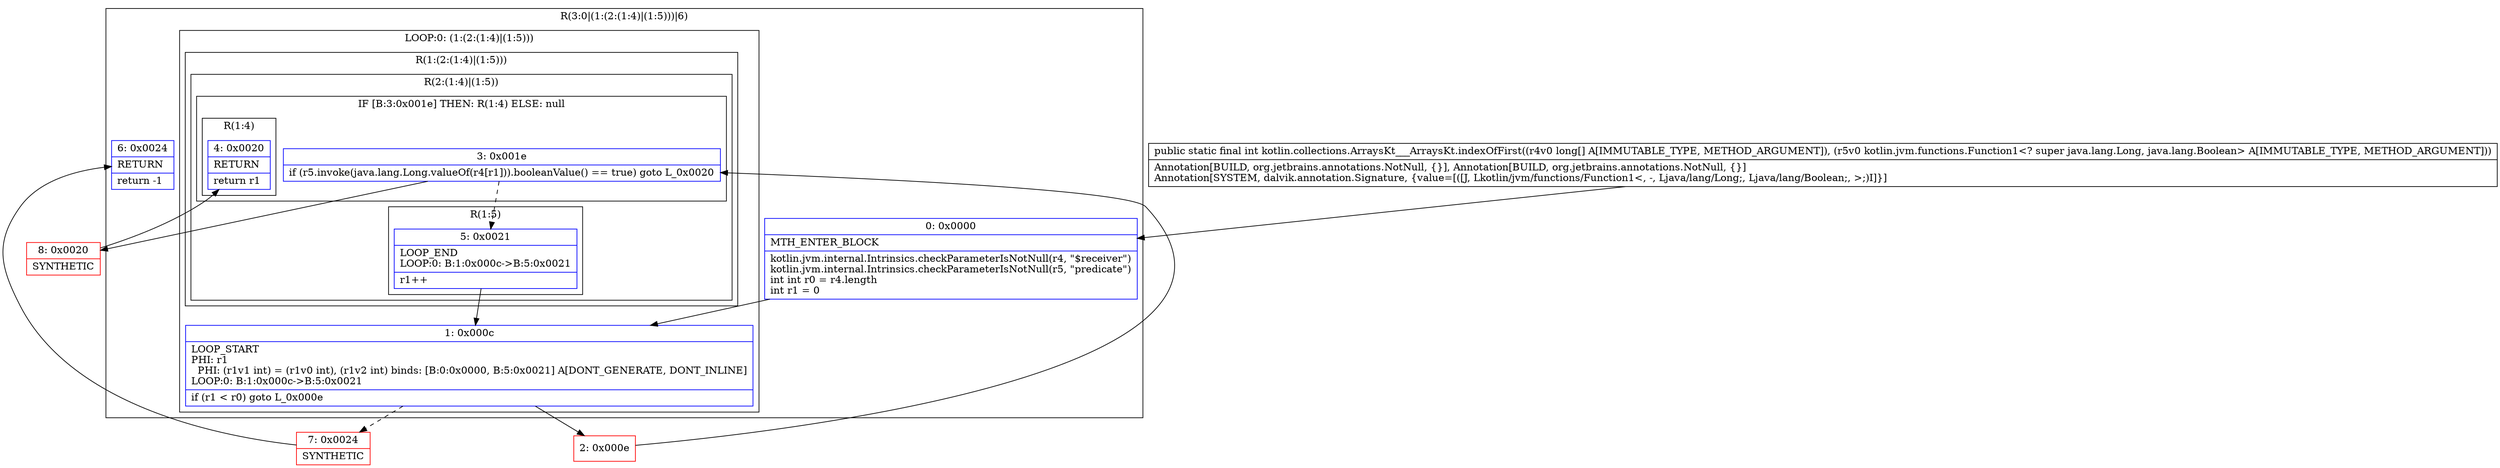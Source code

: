 digraph "CFG forkotlin.collections.ArraysKt___ArraysKt.indexOfFirst([JLkotlin\/jvm\/functions\/Function1;)I" {
subgraph cluster_Region_1001566415 {
label = "R(3:0|(1:(2:(1:4)|(1:5)))|6)";
node [shape=record,color=blue];
Node_0 [shape=record,label="{0\:\ 0x0000|MTH_ENTER_BLOCK\l|kotlin.jvm.internal.Intrinsics.checkParameterIsNotNull(r4, \"$receiver\")\lkotlin.jvm.internal.Intrinsics.checkParameterIsNotNull(r5, \"predicate\")\lint int r0 = r4.length\lint r1 = 0\l}"];
subgraph cluster_LoopRegion_1334572601 {
label = "LOOP:0: (1:(2:(1:4)|(1:5)))";
node [shape=record,color=blue];
Node_1 [shape=record,label="{1\:\ 0x000c|LOOP_START\lPHI: r1 \l  PHI: (r1v1 int) = (r1v0 int), (r1v2 int) binds: [B:0:0x0000, B:5:0x0021] A[DONT_GENERATE, DONT_INLINE]\lLOOP:0: B:1:0x000c\-\>B:5:0x0021\l|if (r1 \< r0) goto L_0x000e\l}"];
subgraph cluster_Region_1922517702 {
label = "R(1:(2:(1:4)|(1:5)))";
node [shape=record,color=blue];
subgraph cluster_Region_1200935100 {
label = "R(2:(1:4)|(1:5))";
node [shape=record,color=blue];
subgraph cluster_IfRegion_1041890250 {
label = "IF [B:3:0x001e] THEN: R(1:4) ELSE: null";
node [shape=record,color=blue];
Node_3 [shape=record,label="{3\:\ 0x001e|if (r5.invoke(java.lang.Long.valueOf(r4[r1])).booleanValue() == true) goto L_0x0020\l}"];
subgraph cluster_Region_268632078 {
label = "R(1:4)";
node [shape=record,color=blue];
Node_4 [shape=record,label="{4\:\ 0x0020|RETURN\l|return r1\l}"];
}
}
subgraph cluster_Region_935412055 {
label = "R(1:5)";
node [shape=record,color=blue];
Node_5 [shape=record,label="{5\:\ 0x0021|LOOP_END\lLOOP:0: B:1:0x000c\-\>B:5:0x0021\l|r1++\l}"];
}
}
}
}
Node_6 [shape=record,label="{6\:\ 0x0024|RETURN\l|return \-1\l}"];
}
Node_2 [shape=record,color=red,label="{2\:\ 0x000e}"];
Node_7 [shape=record,color=red,label="{7\:\ 0x0024|SYNTHETIC\l}"];
Node_8 [shape=record,color=red,label="{8\:\ 0x0020|SYNTHETIC\l}"];
MethodNode[shape=record,label="{public static final int kotlin.collections.ArraysKt___ArraysKt.indexOfFirst((r4v0 long[] A[IMMUTABLE_TYPE, METHOD_ARGUMENT]), (r5v0 kotlin.jvm.functions.Function1\<? super java.lang.Long, java.lang.Boolean\> A[IMMUTABLE_TYPE, METHOD_ARGUMENT]))  | Annotation[BUILD, org.jetbrains.annotations.NotNull, \{\}], Annotation[BUILD, org.jetbrains.annotations.NotNull, \{\}]\lAnnotation[SYSTEM, dalvik.annotation.Signature, \{value=[([J, Lkotlin\/jvm\/functions\/Function1\<, \-, Ljava\/lang\/Long;, Ljava\/lang\/Boolean;, \>;)I]\}]\l}"];
MethodNode -> Node_0;
Node_0 -> Node_1;
Node_1 -> Node_2;
Node_1 -> Node_7[style=dashed];
Node_3 -> Node_5[style=dashed];
Node_3 -> Node_8;
Node_5 -> Node_1;
Node_2 -> Node_3;
Node_7 -> Node_6;
Node_8 -> Node_4;
}

